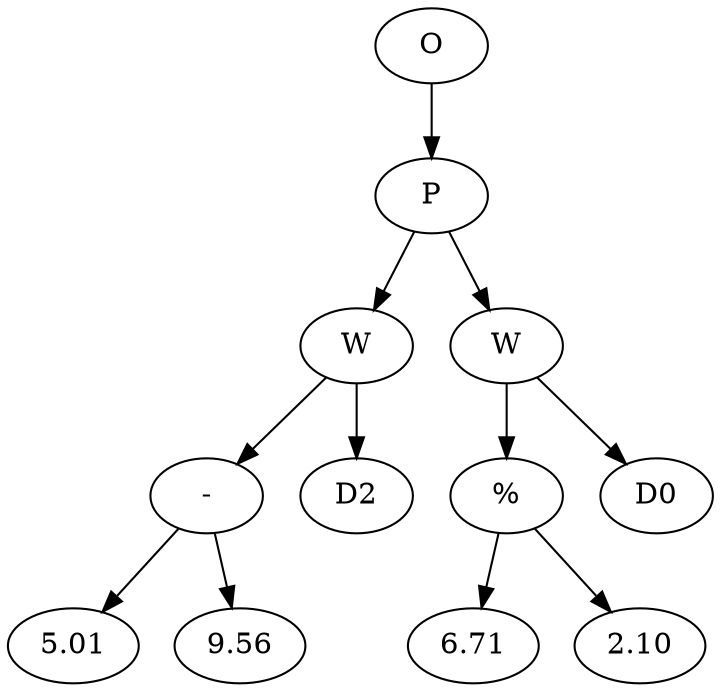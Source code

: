 // Tree
digraph {
	12729 [label=O]
	12730 [label=P]
	12729 -> 12730
	12731 [label=W]
	12730 -> 12731
	12732 [label="-"]
	12731 -> 12732
	12733 [label=5.01]
	12732 -> 12733
	12734 [label=9.56]
	12732 -> 12734
	12735 [label=D2]
	12731 -> 12735
	12736 [label=W]
	12730 -> 12736
	12737 [label="%"]
	12736 -> 12737
	12738 [label=6.71]
	12737 -> 12738
	12739 [label=2.10]
	12737 -> 12739
	12740 [label=D0]
	12736 -> 12740
}
